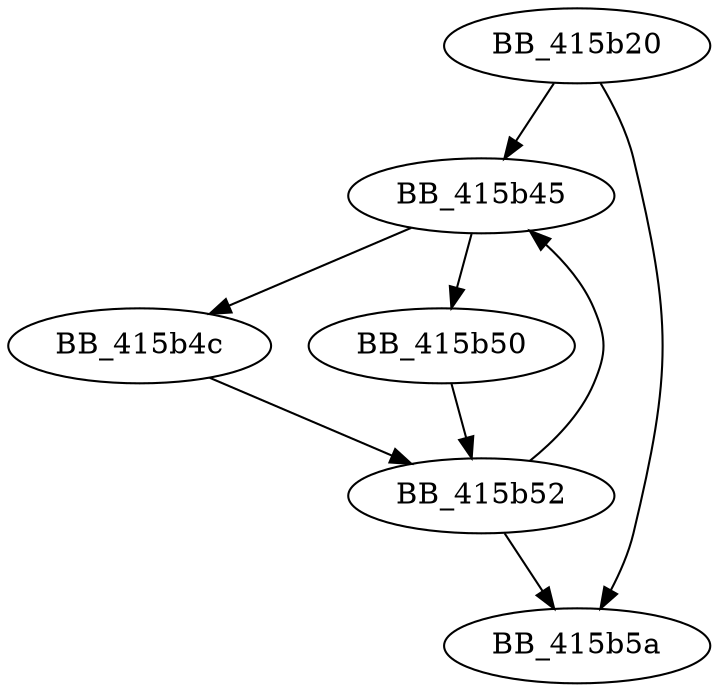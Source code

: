 DiGraph sub_415B20{
BB_415b20->BB_415b45
BB_415b20->BB_415b5a
BB_415b45->BB_415b4c
BB_415b45->BB_415b50
BB_415b4c->BB_415b52
BB_415b50->BB_415b52
BB_415b52->BB_415b45
BB_415b52->BB_415b5a
}
